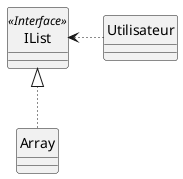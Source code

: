 @startuml
hide circle
skinparam backgroundcolor transparent
class IList <<Interface>> 
class Array
class Utilisateur 


Array -u[dotted]-|> IList
IList <-r[dotted]- Utilisateur

@enduml